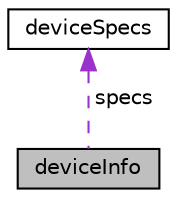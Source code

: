 digraph "deviceInfo"
{
 // LATEX_PDF_SIZE
  edge [fontname="Helvetica",fontsize="10",labelfontname="Helvetica",labelfontsize="10"];
  node [fontname="Helvetica",fontsize="10",shape=record];
  Node1 [label="deviceInfo",height=0.2,width=0.4,color="black", fillcolor="grey75", style="filled", fontcolor="black",tooltip=" "];
  Node2 -> Node1 [dir="back",color="darkorchid3",fontsize="10",style="dashed",label=" specs" ,fontname="Helvetica"];
  Node2 [label="deviceSpecs",height=0.2,width=0.4,color="black", fillcolor="white", style="filled",URL="$structdeviceSpecs.html",tooltip=" "];
}
